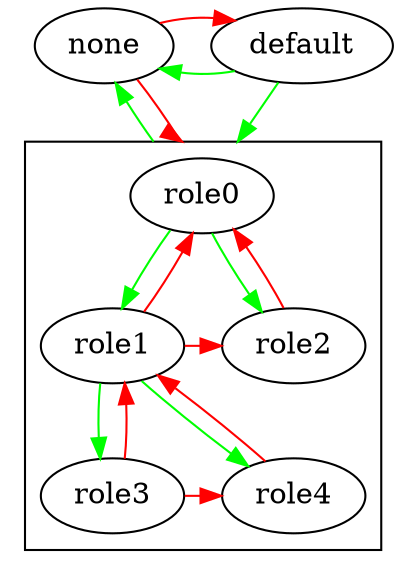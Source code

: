 digraph {
	bgcolor="transparent";
	compound="true";

	subgraph cluster0 {
		{ rank=same; role0; }
		{ rank=same; role1; role2; }
		{ rank=same; role3; role4; }
	}

	default -> role0[lhead=cluster0; color="green"];
	default -> none[color="green"];
	role0 -> none[ltail=cluster0; color="green"];

	none -> role0[lhead=cluster0; color="red"];
	none -> default[color="red"];

	{ rank=same; default; none; }

	role0 -> role1[color="green"];
	role0 -> role2[color="green"];
	role1 -> role2[color="red"];

	role1 -> role0[color="red"];
	role2 -> role0[color="red"];

	role1 -> role3[color="green"];
	role1 -> role4[color="green"];

	role3 -> role4[color="red"];
	role3 -> role1[color="red"];
	role4 -> role1[color="red"];
}
